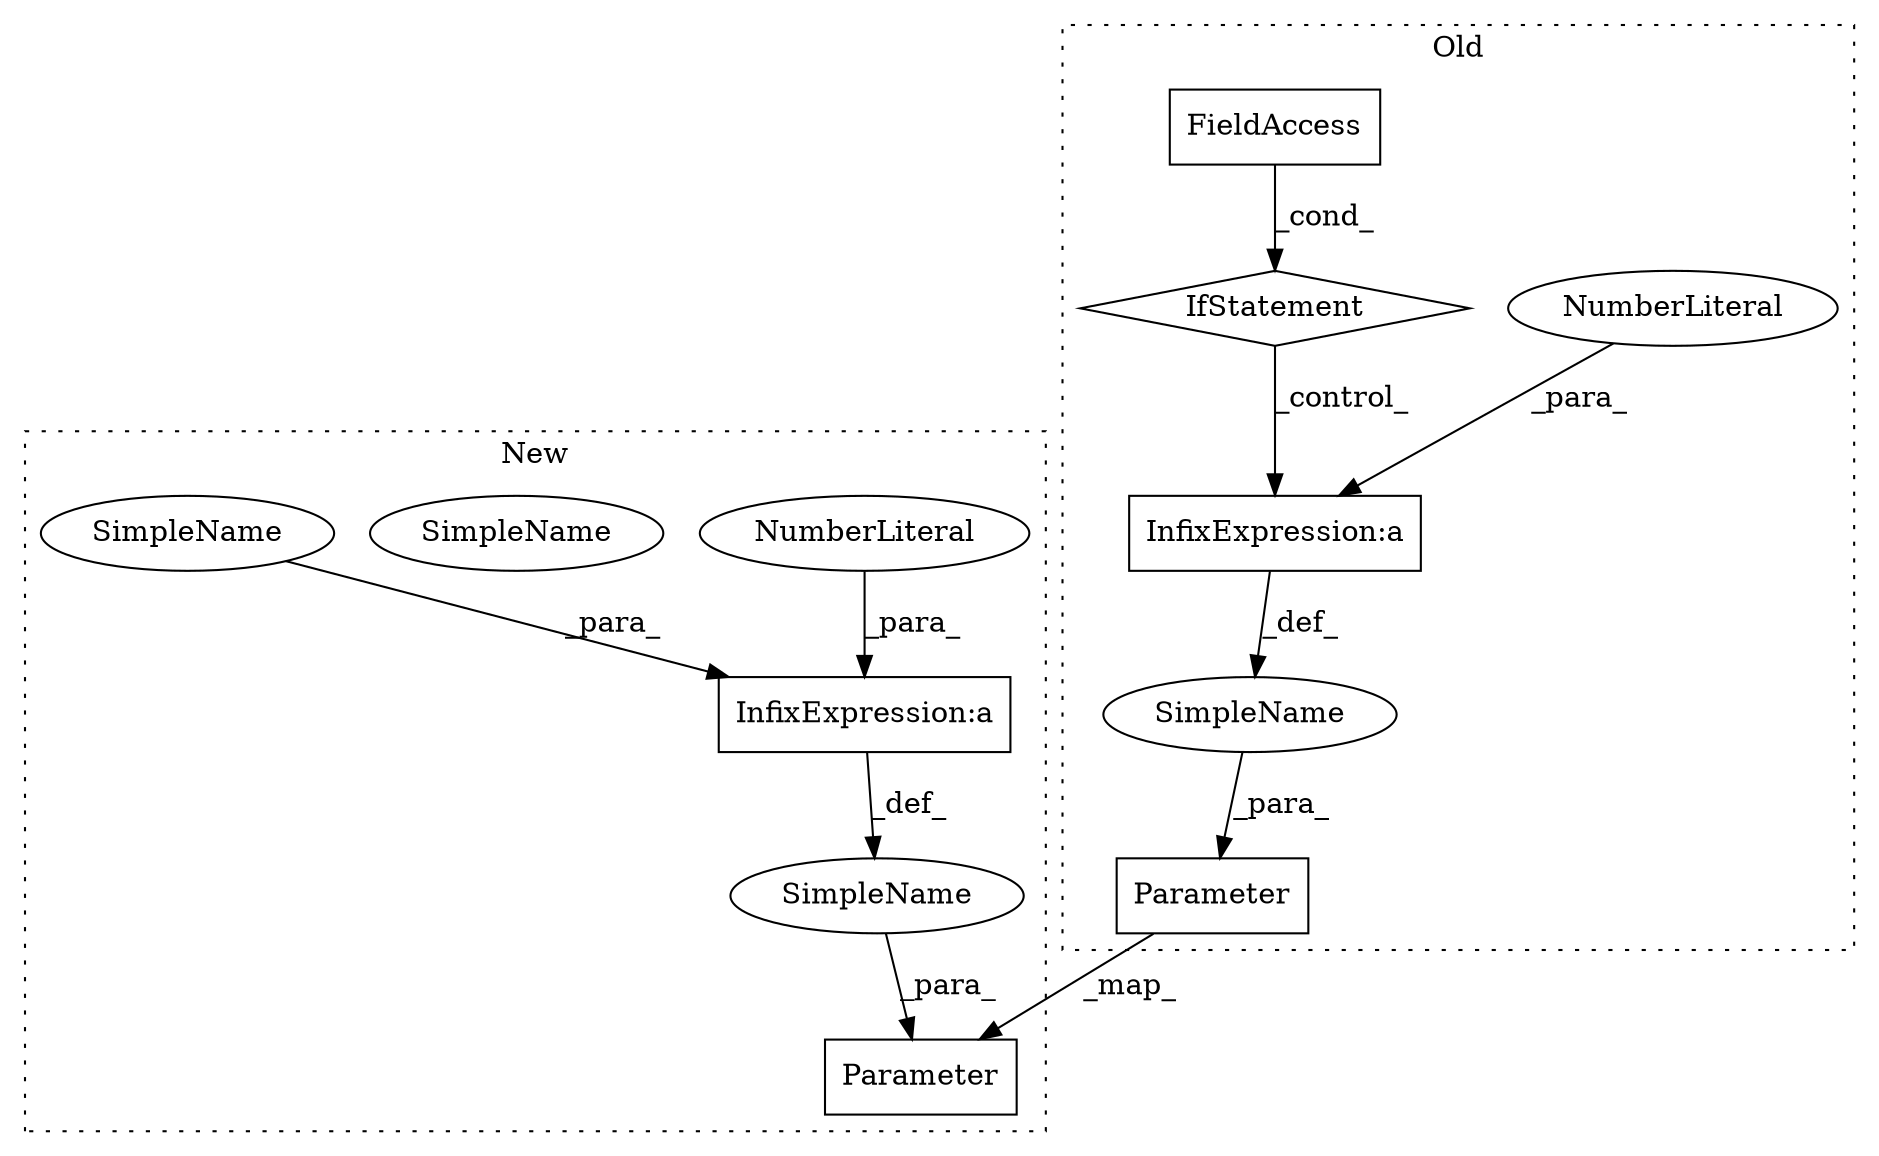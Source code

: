 digraph G {
subgraph cluster0 {
1 [label="Parameter" a="32" s="18384,18443" l="10,1" shape="box"];
3 [label="SimpleName" a="42" s="" l="" shape="ellipse"];
4 [label="InfixExpression:a" a="27" s="18429" l="3" shape="box"];
5 [label="NumberLiteral" a="34" s="18432" l="1" shape="ellipse"];
6 [label="IfStatement" a="25" s="18420" l="3" shape="diamond"];
7 [label="FieldAccess" a="22" s="18407" l="13" shape="box"];
label = "Old";
style="dotted";
}
subgraph cluster1 {
2 [label="Parameter" a="32" s="18120,18168" l="10,1" shape="box"];
8 [label="InfixExpression:a" a="27" s="18163" l="3" shape="box"];
9 [label="NumberLiteral" a="34" s="18166" l="1" shape="ellipse"];
10 [label="SimpleName" a="42" s="" l="" shape="ellipse"];
11 [label="SimpleName" a="42" s="18155" l="8" shape="ellipse"];
12 [label="SimpleName" a="42" s="18155" l="8" shape="ellipse"];
label = "New";
style="dotted";
}
1 -> 2 [label="_map_"];
3 -> 1 [label="_para_"];
4 -> 3 [label="_def_"];
5 -> 4 [label="_para_"];
6 -> 4 [label="_control_"];
7 -> 6 [label="_cond_"];
8 -> 10 [label="_def_"];
9 -> 8 [label="_para_"];
10 -> 2 [label="_para_"];
12 -> 8 [label="_para_"];
}